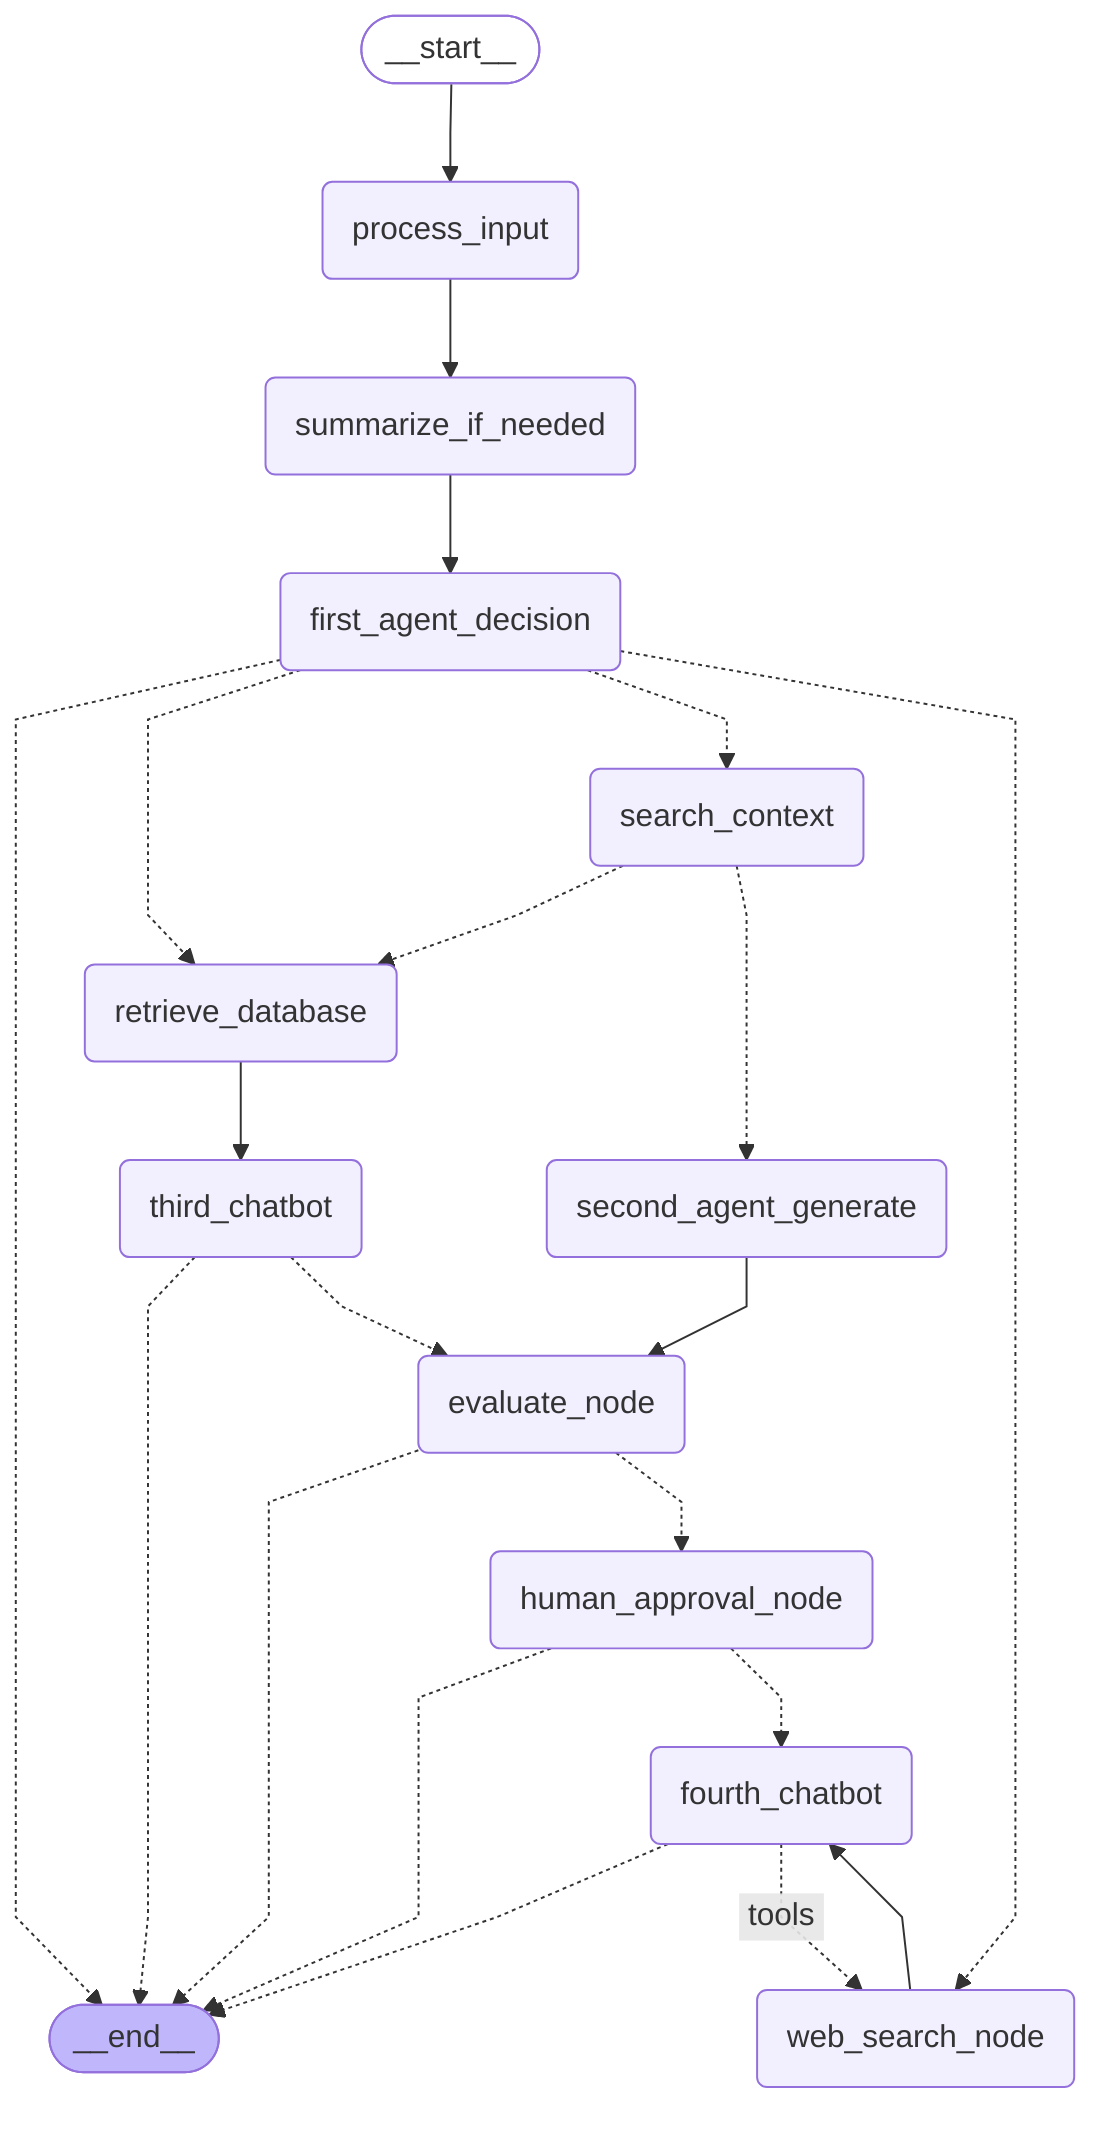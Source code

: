 ---
config:
  flowchart:
    curve: linear
---
graph TD;
	__start__([<p>__start__</p>]):::first
	process_input(process_input)
	summarize_if_needed(summarize_if_needed)
	first_agent_decision(first_agent_decision)
	search_context(search_context)
	second_agent_generate(second_agent_generate)
	retrieve_database(retrieve_database)
	third_chatbot(third_chatbot)
	evaluate_node(evaluate_node)
	human_approval_node(human_approval_node)
	fourth_chatbot(fourth_chatbot)
	web_search_node(web_search_node)
	__end__([<p>__end__</p>]):::last
	__start__ --> process_input;
	evaluate_node -.-> __end__;
	evaluate_node -.-> human_approval_node;
	first_agent_decision -.-> __end__;
	first_agent_decision -.-> retrieve_database;
	first_agent_decision -.-> search_context;
	first_agent_decision -.-> web_search_node;
	fourth_chatbot -.-> __end__;
	fourth_chatbot -. &nbsp;tools&nbsp; .-> web_search_node;
	human_approval_node -.-> __end__;
	human_approval_node -.-> fourth_chatbot;
	process_input --> summarize_if_needed;
	retrieve_database --> third_chatbot;
	search_context -.-> retrieve_database;
	search_context -.-> second_agent_generate;
	second_agent_generate --> evaluate_node;
	summarize_if_needed --> first_agent_decision;
	third_chatbot -.-> __end__;
	third_chatbot -.-> evaluate_node;
	web_search_node --> fourth_chatbot;
	classDef default fill:#f2f0ff,line-height:1.2
	classDef first fill-opacity:0
	classDef last fill:#bfb6fc